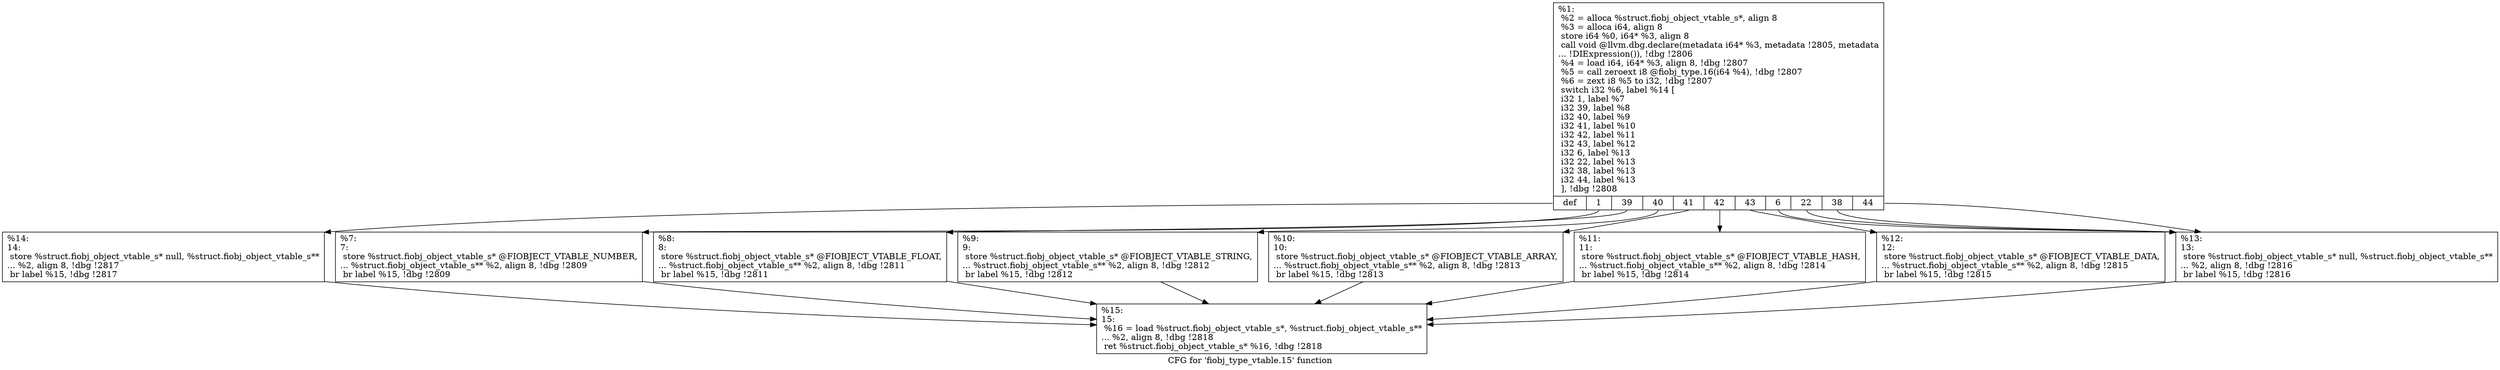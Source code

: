 digraph "CFG for 'fiobj_type_vtable.15' function" {
	label="CFG for 'fiobj_type_vtable.15' function";

	Node0x556851d87760 [shape=record,label="{%1:\l  %2 = alloca %struct.fiobj_object_vtable_s*, align 8\l  %3 = alloca i64, align 8\l  store i64 %0, i64* %3, align 8\l  call void @llvm.dbg.declare(metadata i64* %3, metadata !2805, metadata\l... !DIExpression()), !dbg !2806\l  %4 = load i64, i64* %3, align 8, !dbg !2807\l  %5 = call zeroext i8 @fiobj_type.16(i64 %4), !dbg !2807\l  %6 = zext i8 %5 to i32, !dbg !2807\l  switch i32 %6, label %14 [\l    i32 1, label %7\l    i32 39, label %8\l    i32 40, label %9\l    i32 41, label %10\l    i32 42, label %11\l    i32 43, label %12\l    i32 6, label %13\l    i32 22, label %13\l    i32 38, label %13\l    i32 44, label %13\l  ], !dbg !2808\l|{<s0>def|<s1>1|<s2>39|<s3>40|<s4>41|<s5>42|<s6>43|<s7>6|<s8>22|<s9>38|<s10>44}}"];
	Node0x556851d87760:s0 -> Node0x556851d88780;
	Node0x556851d87760:s1 -> Node0x556851d88550;
	Node0x556851d87760:s2 -> Node0x556851d885a0;
	Node0x556851d87760:s3 -> Node0x556851d885f0;
	Node0x556851d87760:s4 -> Node0x556851d88640;
	Node0x556851d87760:s5 -> Node0x556851d88690;
	Node0x556851d87760:s6 -> Node0x556851d886e0;
	Node0x556851d87760:s7 -> Node0x556851d88730;
	Node0x556851d87760:s8 -> Node0x556851d88730;
	Node0x556851d87760:s9 -> Node0x556851d88730;
	Node0x556851d87760:s10 -> Node0x556851d88730;
	Node0x556851d88550 [shape=record,label="{%7:\l7:                                                \l  store %struct.fiobj_object_vtable_s* @FIOBJECT_VTABLE_NUMBER,\l... %struct.fiobj_object_vtable_s** %2, align 8, !dbg !2809\l  br label %15, !dbg !2809\l}"];
	Node0x556851d88550 -> Node0x556851d887d0;
	Node0x556851d885a0 [shape=record,label="{%8:\l8:                                                \l  store %struct.fiobj_object_vtable_s* @FIOBJECT_VTABLE_FLOAT,\l... %struct.fiobj_object_vtable_s** %2, align 8, !dbg !2811\l  br label %15, !dbg !2811\l}"];
	Node0x556851d885a0 -> Node0x556851d887d0;
	Node0x556851d885f0 [shape=record,label="{%9:\l9:                                                \l  store %struct.fiobj_object_vtable_s* @FIOBJECT_VTABLE_STRING,\l... %struct.fiobj_object_vtable_s** %2, align 8, !dbg !2812\l  br label %15, !dbg !2812\l}"];
	Node0x556851d885f0 -> Node0x556851d887d0;
	Node0x556851d88640 [shape=record,label="{%10:\l10:                                               \l  store %struct.fiobj_object_vtable_s* @FIOBJECT_VTABLE_ARRAY,\l... %struct.fiobj_object_vtable_s** %2, align 8, !dbg !2813\l  br label %15, !dbg !2813\l}"];
	Node0x556851d88640 -> Node0x556851d887d0;
	Node0x556851d88690 [shape=record,label="{%11:\l11:                                               \l  store %struct.fiobj_object_vtable_s* @FIOBJECT_VTABLE_HASH,\l... %struct.fiobj_object_vtable_s** %2, align 8, !dbg !2814\l  br label %15, !dbg !2814\l}"];
	Node0x556851d88690 -> Node0x556851d887d0;
	Node0x556851d886e0 [shape=record,label="{%12:\l12:                                               \l  store %struct.fiobj_object_vtable_s* @FIOBJECT_VTABLE_DATA,\l... %struct.fiobj_object_vtable_s** %2, align 8, !dbg !2815\l  br label %15, !dbg !2815\l}"];
	Node0x556851d886e0 -> Node0x556851d887d0;
	Node0x556851d88730 [shape=record,label="{%13:\l13:                                               \l  store %struct.fiobj_object_vtable_s* null, %struct.fiobj_object_vtable_s**\l... %2, align 8, !dbg !2816\l  br label %15, !dbg !2816\l}"];
	Node0x556851d88730 -> Node0x556851d887d0;
	Node0x556851d88780 [shape=record,label="{%14:\l14:                                               \l  store %struct.fiobj_object_vtable_s* null, %struct.fiobj_object_vtable_s**\l... %2, align 8, !dbg !2817\l  br label %15, !dbg !2817\l}"];
	Node0x556851d88780 -> Node0x556851d887d0;
	Node0x556851d887d0 [shape=record,label="{%15:\l15:                                               \l  %16 = load %struct.fiobj_object_vtable_s*, %struct.fiobj_object_vtable_s**\l... %2, align 8, !dbg !2818\l  ret %struct.fiobj_object_vtable_s* %16, !dbg !2818\l}"];
}
